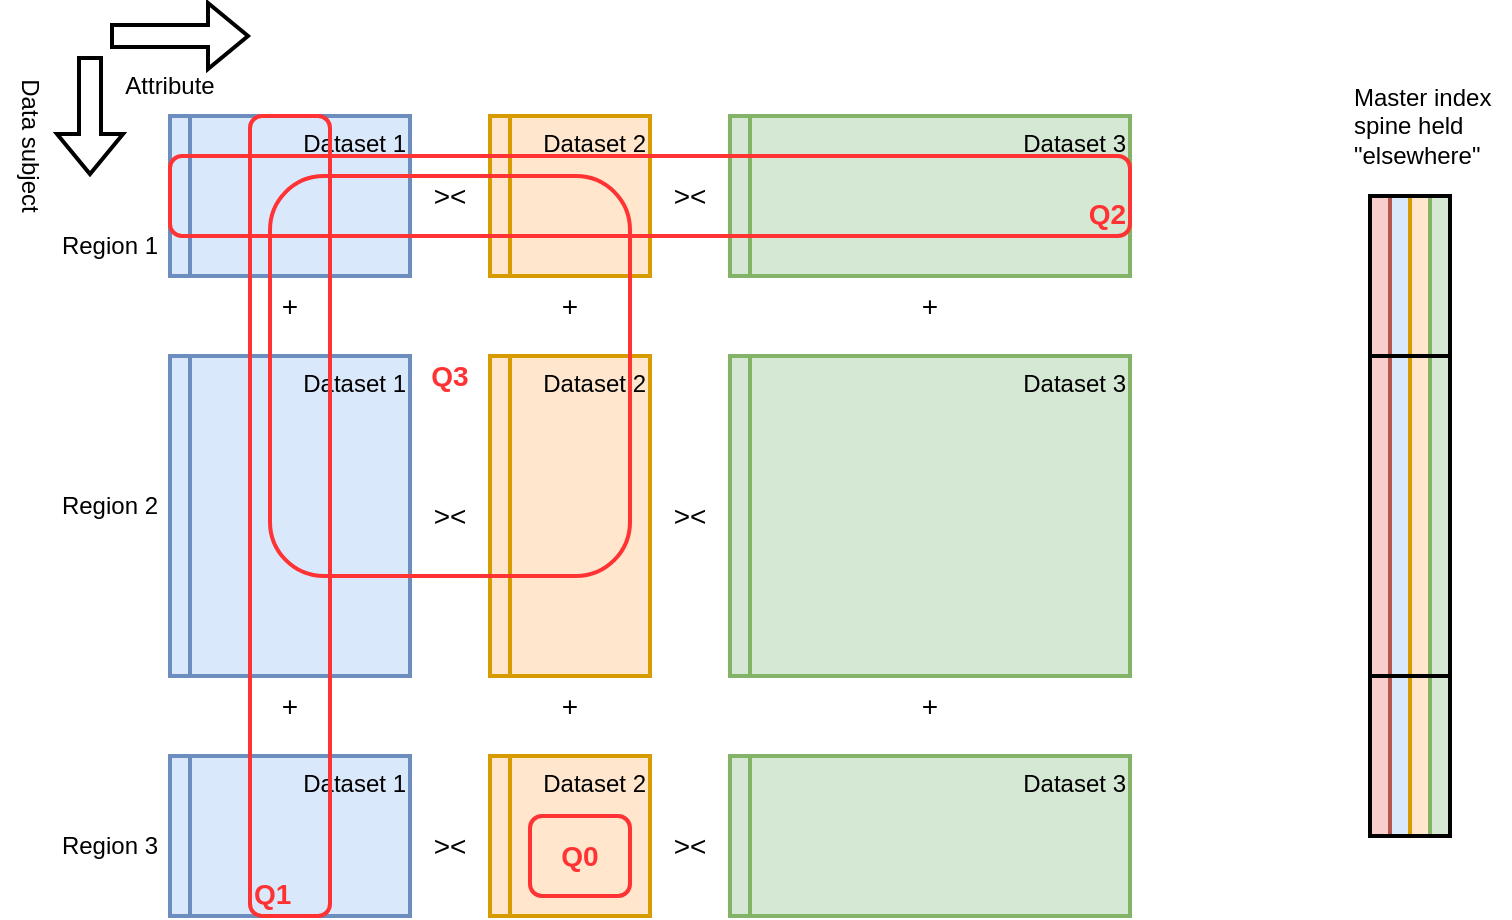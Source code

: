 <mxfile version="26.0.9" pages="3">
  <diagram id="WmRWL6GgP8z57dQalSn1" name="Tabular_data">
    <mxGraphModel dx="1146" dy="727" grid="1" gridSize="10" guides="1" tooltips="1" connect="1" arrows="1" fold="1" page="1" pageScale="1" pageWidth="827" pageHeight="1169" math="0" shadow="0">
      <root>
        <mxCell id="0" />
        <mxCell id="1" parent="0" />
        <mxCell id="S2ibK4OdWERbkGwbTr1l-3" value="Dataset 1" style="rounded=0;whiteSpace=wrap;html=1;fillColor=#dae8fc;strokeColor=#6c8ebf;verticalAlign=top;align=right;strokeWidth=2;" parent="1" vertex="1">
          <mxGeometry x="120" y="120" width="120" height="80" as="geometry" />
        </mxCell>
        <mxCell id="S2ibK4OdWERbkGwbTr1l-4" value="Dataset 2" style="rounded=0;whiteSpace=wrap;html=1;fillColor=#ffe6cc;strokeColor=#d79b00;align=right;verticalAlign=top;strokeWidth=2;" parent="1" vertex="1">
          <mxGeometry x="280" y="120" width="80" height="80" as="geometry" />
        </mxCell>
        <mxCell id="S2ibK4OdWERbkGwbTr1l-5" value="Dataset 3" style="rounded=0;whiteSpace=wrap;html=1;fillColor=#d5e8d4;strokeColor=#82b366;align=right;verticalAlign=top;strokeWidth=2;" parent="1" vertex="1">
          <mxGeometry x="400" y="120" width="200" height="80" as="geometry" />
        </mxCell>
        <mxCell id="S2ibK4OdWERbkGwbTr1l-6" value="" style="shape=flexArrow;endArrow=classic;html=1;rounded=0;strokeWidth=2;" parent="1" edge="1">
          <mxGeometry width="50" height="50" relative="1" as="geometry">
            <mxPoint x="80" y="90" as="sourcePoint" />
            <mxPoint x="80" y="150" as="targetPoint" />
          </mxGeometry>
        </mxCell>
        <mxCell id="S2ibK4OdWERbkGwbTr1l-7" value="" style="shape=flexArrow;endArrow=classic;html=1;rounded=0;strokeWidth=2;" parent="1" edge="1">
          <mxGeometry width="50" height="50" relative="1" as="geometry">
            <mxPoint x="90" y="80" as="sourcePoint" />
            <mxPoint x="160" y="80" as="targetPoint" />
          </mxGeometry>
        </mxCell>
        <mxCell id="S2ibK4OdWERbkGwbTr1l-9" value="Attribute" style="text;html=1;strokeColor=none;fillColor=none;align=center;verticalAlign=middle;whiteSpace=wrap;rounded=0;strokeWidth=2;" parent="1" vertex="1">
          <mxGeometry x="90" y="90" width="60" height="30" as="geometry" />
        </mxCell>
        <mxCell id="S2ibK4OdWERbkGwbTr1l-10" value="Data subject" style="text;html=1;strokeColor=none;fillColor=none;align=center;verticalAlign=middle;whiteSpace=wrap;rounded=0;rotation=90;strokeWidth=2;" parent="1" vertex="1">
          <mxGeometry y="120" width="100" height="30" as="geometry" />
        </mxCell>
        <mxCell id="S2ibK4OdWERbkGwbTr1l-11" value="Region 1" style="text;html=1;strokeColor=none;fillColor=none;align=center;verticalAlign=middle;whiteSpace=wrap;rounded=0;strokeWidth=2;" parent="1" vertex="1">
          <mxGeometry x="60" y="170" width="60" height="30" as="geometry" />
        </mxCell>
        <mxCell id="S2ibK4OdWERbkGwbTr1l-16" value="" style="rounded=0;whiteSpace=wrap;html=1;fillColor=#dae8fc;strokeColor=#6c8ebf;strokeWidth=2;" parent="1" vertex="1">
          <mxGeometry x="120" y="120" width="10" height="80" as="geometry" />
        </mxCell>
        <mxCell id="S2ibK4OdWERbkGwbTr1l-17" value="" style="rounded=0;whiteSpace=wrap;html=1;fillColor=#ffe6cc;strokeColor=#d79b00;strokeWidth=2;" parent="1" vertex="1">
          <mxGeometry x="280" y="120" width="10" height="80" as="geometry" />
        </mxCell>
        <mxCell id="S2ibK4OdWERbkGwbTr1l-18" value="" style="rounded=0;whiteSpace=wrap;html=1;fillColor=#d5e8d4;strokeColor=#82b366;strokeWidth=2;" parent="1" vertex="1">
          <mxGeometry x="400" y="120" width="10" height="80" as="geometry" />
        </mxCell>
        <mxCell id="S2ibK4OdWERbkGwbTr1l-20" value="Dataset 1" style="rounded=0;whiteSpace=wrap;html=1;fillColor=#dae8fc;strokeColor=#6c8ebf;verticalAlign=top;align=right;strokeWidth=2;" parent="1" vertex="1">
          <mxGeometry x="120" y="240" width="120" height="160" as="geometry" />
        </mxCell>
        <mxCell id="S2ibK4OdWERbkGwbTr1l-21" value="Dataset 2" style="rounded=0;whiteSpace=wrap;html=1;fillColor=#ffe6cc;strokeColor=#d79b00;align=right;verticalAlign=top;strokeWidth=2;" parent="1" vertex="1">
          <mxGeometry x="280" y="240" width="80" height="160" as="geometry" />
        </mxCell>
        <mxCell id="S2ibK4OdWERbkGwbTr1l-22" value="Dataset 3" style="rounded=0;whiteSpace=wrap;html=1;fillColor=#d5e8d4;strokeColor=#82b366;align=right;verticalAlign=top;strokeWidth=2;" parent="1" vertex="1">
          <mxGeometry x="400" y="240" width="200" height="160" as="geometry" />
        </mxCell>
        <mxCell id="S2ibK4OdWERbkGwbTr1l-23" value="Region 2" style="text;html=1;strokeColor=none;fillColor=none;align=center;verticalAlign=middle;whiteSpace=wrap;rounded=0;strokeWidth=2;" parent="1" vertex="1">
          <mxGeometry x="60" y="300" width="60" height="30" as="geometry" />
        </mxCell>
        <mxCell id="S2ibK4OdWERbkGwbTr1l-24" value="" style="rounded=0;whiteSpace=wrap;html=1;fillColor=#dae8fc;strokeColor=#6c8ebf;strokeWidth=2;" parent="1" vertex="1">
          <mxGeometry x="120" y="240" width="10" height="160" as="geometry" />
        </mxCell>
        <mxCell id="S2ibK4OdWERbkGwbTr1l-25" value="" style="rounded=0;whiteSpace=wrap;html=1;fillColor=#ffe6cc;strokeColor=#d79b00;strokeWidth=2;" parent="1" vertex="1">
          <mxGeometry x="280" y="240" width="10" height="160" as="geometry" />
        </mxCell>
        <mxCell id="S2ibK4OdWERbkGwbTr1l-26" value="" style="rounded=0;whiteSpace=wrap;html=1;fillColor=#d5e8d4;strokeColor=#82b366;strokeWidth=2;" parent="1" vertex="1">
          <mxGeometry x="400" y="240" width="10" height="160" as="geometry" />
        </mxCell>
        <mxCell id="S2ibK4OdWERbkGwbTr1l-27" value="Dataset 1" style="rounded=0;whiteSpace=wrap;html=1;fillColor=#dae8fc;strokeColor=#6c8ebf;verticalAlign=top;align=right;strokeWidth=2;" parent="1" vertex="1">
          <mxGeometry x="120" y="440" width="120" height="80" as="geometry" />
        </mxCell>
        <mxCell id="S2ibK4OdWERbkGwbTr1l-28" value="Dataset 2" style="rounded=0;whiteSpace=wrap;html=1;fillColor=#ffe6cc;strokeColor=#d79b00;align=right;verticalAlign=top;strokeWidth=2;" parent="1" vertex="1">
          <mxGeometry x="280" y="440" width="80" height="80" as="geometry" />
        </mxCell>
        <mxCell id="S2ibK4OdWERbkGwbTr1l-29" value="Dataset 3" style="rounded=0;whiteSpace=wrap;html=1;fillColor=#d5e8d4;strokeColor=#82b366;align=right;verticalAlign=top;strokeWidth=2;" parent="1" vertex="1">
          <mxGeometry x="400" y="440" width="200" height="80" as="geometry" />
        </mxCell>
        <mxCell id="S2ibK4OdWERbkGwbTr1l-30" value="Region 3" style="text;html=1;strokeColor=none;fillColor=none;align=center;verticalAlign=middle;whiteSpace=wrap;rounded=0;strokeWidth=2;" parent="1" vertex="1">
          <mxGeometry x="60" y="470" width="60" height="30" as="geometry" />
        </mxCell>
        <mxCell id="S2ibK4OdWERbkGwbTr1l-31" value="" style="rounded=0;whiteSpace=wrap;html=1;fillColor=#dae8fc;strokeColor=#6c8ebf;strokeWidth=2;" parent="1" vertex="1">
          <mxGeometry x="120" y="440" width="10" height="80" as="geometry" />
        </mxCell>
        <mxCell id="S2ibK4OdWERbkGwbTr1l-32" value="" style="rounded=0;whiteSpace=wrap;html=1;fillColor=#ffe6cc;strokeColor=#d79b00;strokeWidth=2;" parent="1" vertex="1">
          <mxGeometry x="280" y="440" width="10" height="80" as="geometry" />
        </mxCell>
        <mxCell id="S2ibK4OdWERbkGwbTr1l-33" value="" style="rounded=0;whiteSpace=wrap;html=1;fillColor=#d5e8d4;strokeColor=#82b366;strokeWidth=2;" parent="1" vertex="1">
          <mxGeometry x="400" y="440" width="10" height="80" as="geometry" />
        </mxCell>
        <mxCell id="S2ibK4OdWERbkGwbTr1l-39" value="Master index spine held &quot;elsewhere&quot;" style="text;html=1;strokeColor=none;fillColor=none;align=left;verticalAlign=middle;whiteSpace=wrap;rounded=0;strokeWidth=2;" parent="1" vertex="1">
          <mxGeometry x="710" y="110" width="80" height="30" as="geometry" />
        </mxCell>
        <mxCell id="S2ibK4OdWERbkGwbTr1l-44" value="" style="group;strokeWidth=2;" parent="1" vertex="1" connectable="0">
          <mxGeometry x="720" y="160" width="40" height="320" as="geometry" />
        </mxCell>
        <mxCell id="S2ibK4OdWERbkGwbTr1l-34" value="" style="rounded=0;whiteSpace=wrap;html=1;fillColor=#dae8fc;strokeColor=#6c8ebf;container=0;strokeWidth=2;" parent="S2ibK4OdWERbkGwbTr1l-44" vertex="1">
          <mxGeometry x="10" width="10" height="320" as="geometry" />
        </mxCell>
        <mxCell id="S2ibK4OdWERbkGwbTr1l-35" value="" style="rounded=0;whiteSpace=wrap;html=1;fillColor=#ffe6cc;strokeColor=#d79b00;container=0;strokeWidth=2;" parent="S2ibK4OdWERbkGwbTr1l-44" vertex="1">
          <mxGeometry x="20" width="10" height="320" as="geometry" />
        </mxCell>
        <mxCell id="S2ibK4OdWERbkGwbTr1l-36" value="" style="rounded=0;whiteSpace=wrap;html=1;fillColor=#d5e8d4;strokeColor=#82b366;container=0;strokeWidth=2;" parent="S2ibK4OdWERbkGwbTr1l-44" vertex="1">
          <mxGeometry x="30" width="10" height="320" as="geometry" />
        </mxCell>
        <mxCell id="S2ibK4OdWERbkGwbTr1l-37" value="" style="rounded=0;whiteSpace=wrap;html=1;fillColor=#f8cecc;strokeColor=#b85450;container=0;strokeWidth=2;" parent="S2ibK4OdWERbkGwbTr1l-44" vertex="1">
          <mxGeometry width="10" height="320" as="geometry" />
        </mxCell>
        <mxCell id="S2ibK4OdWERbkGwbTr1l-41" value="" style="rounded=0;whiteSpace=wrap;html=1;fillColor=none;container=0;strokeWidth=2;" parent="S2ibK4OdWERbkGwbTr1l-44" vertex="1">
          <mxGeometry width="40" height="80" as="geometry" />
        </mxCell>
        <mxCell id="S2ibK4OdWERbkGwbTr1l-42" value="" style="rounded=0;whiteSpace=wrap;html=1;fillColor=none;container=0;strokeWidth=2;" parent="S2ibK4OdWERbkGwbTr1l-44" vertex="1">
          <mxGeometry y="80" width="40" height="160" as="geometry" />
        </mxCell>
        <mxCell id="S2ibK4OdWERbkGwbTr1l-43" value="" style="rounded=0;whiteSpace=wrap;html=1;fillColor=none;container=0;strokeWidth=2;" parent="S2ibK4OdWERbkGwbTr1l-44" vertex="1">
          <mxGeometry y="240" width="40" height="80" as="geometry" />
        </mxCell>
        <mxCell id="S2ibK4OdWERbkGwbTr1l-45" value="&lt;font style=&quot;font-size: 14px;&quot;&gt;+&lt;/font&gt;" style="text;html=1;strokeColor=none;fillColor=none;align=center;verticalAlign=middle;whiteSpace=wrap;rounded=0;strokeWidth=2;" parent="1" vertex="1">
          <mxGeometry x="150" y="200" width="60" height="30" as="geometry" />
        </mxCell>
        <mxCell id="S2ibK4OdWERbkGwbTr1l-46" value="&lt;font style=&quot;font-size: 14px;&quot;&gt;+&lt;/font&gt;" style="text;html=1;strokeColor=none;fillColor=none;align=center;verticalAlign=middle;whiteSpace=wrap;rounded=0;strokeWidth=2;" parent="1" vertex="1">
          <mxGeometry x="290" y="200" width="60" height="30" as="geometry" />
        </mxCell>
        <mxCell id="S2ibK4OdWERbkGwbTr1l-47" value="&lt;font style=&quot;font-size: 14px;&quot;&gt;+&lt;/font&gt;" style="text;html=1;strokeColor=none;fillColor=none;align=center;verticalAlign=middle;whiteSpace=wrap;rounded=0;strokeWidth=2;" parent="1" vertex="1">
          <mxGeometry x="470" y="200" width="60" height="30" as="geometry" />
        </mxCell>
        <mxCell id="S2ibK4OdWERbkGwbTr1l-48" value="&lt;font style=&quot;font-size: 14px;&quot;&gt;+&lt;/font&gt;" style="text;html=1;strokeColor=none;fillColor=none;align=center;verticalAlign=middle;whiteSpace=wrap;rounded=0;strokeWidth=2;" parent="1" vertex="1">
          <mxGeometry x="150" y="400" width="60" height="30" as="geometry" />
        </mxCell>
        <mxCell id="S2ibK4OdWERbkGwbTr1l-49" value="&lt;font style=&quot;font-size: 14px;&quot;&gt;+&lt;/font&gt;" style="text;html=1;strokeColor=none;fillColor=none;align=center;verticalAlign=middle;whiteSpace=wrap;rounded=0;strokeWidth=2;" parent="1" vertex="1">
          <mxGeometry x="290" y="400" width="60" height="30" as="geometry" />
        </mxCell>
        <mxCell id="S2ibK4OdWERbkGwbTr1l-50" value="&lt;font style=&quot;font-size: 14px;&quot;&gt;+&lt;/font&gt;" style="text;html=1;strokeColor=none;fillColor=none;align=center;verticalAlign=middle;whiteSpace=wrap;rounded=0;strokeWidth=2;" parent="1" vertex="1">
          <mxGeometry x="470" y="400" width="60" height="30" as="geometry" />
        </mxCell>
        <mxCell id="S2ibK4OdWERbkGwbTr1l-51" value="&amp;gt;&amp;lt;" style="text;html=1;strokeColor=none;fillColor=none;align=center;verticalAlign=middle;whiteSpace=wrap;rounded=0;fontSize=14;strokeWidth=2;" parent="1" vertex="1">
          <mxGeometry x="230" y="145" width="60" height="30" as="geometry" />
        </mxCell>
        <mxCell id="S2ibK4OdWERbkGwbTr1l-52" value="&amp;gt;&amp;lt;" style="text;html=1;strokeColor=none;fillColor=none;align=center;verticalAlign=middle;whiteSpace=wrap;rounded=0;fontSize=14;strokeWidth=2;" parent="1" vertex="1">
          <mxGeometry x="230" y="305" width="60" height="30" as="geometry" />
        </mxCell>
        <mxCell id="S2ibK4OdWERbkGwbTr1l-53" value="&amp;gt;&amp;lt;" style="text;html=1;strokeColor=none;fillColor=none;align=center;verticalAlign=middle;whiteSpace=wrap;rounded=0;fontSize=14;strokeWidth=2;" parent="1" vertex="1">
          <mxGeometry x="230" y="470" width="60" height="30" as="geometry" />
        </mxCell>
        <mxCell id="S2ibK4OdWERbkGwbTr1l-55" value="&amp;gt;&amp;lt;" style="text;html=1;strokeColor=none;fillColor=none;align=center;verticalAlign=middle;whiteSpace=wrap;rounded=0;fontSize=14;strokeWidth=2;" parent="1" vertex="1">
          <mxGeometry x="350" y="145" width="60" height="30" as="geometry" />
        </mxCell>
        <mxCell id="S2ibK4OdWERbkGwbTr1l-56" value="&amp;gt;&amp;lt;" style="text;html=1;strokeColor=none;fillColor=none;align=center;verticalAlign=middle;whiteSpace=wrap;rounded=0;fontSize=14;strokeWidth=2;" parent="1" vertex="1">
          <mxGeometry x="350" y="305" width="60" height="30" as="geometry" />
        </mxCell>
        <mxCell id="S2ibK4OdWERbkGwbTr1l-57" value="&amp;gt;&amp;lt;" style="text;html=1;strokeColor=none;fillColor=none;align=center;verticalAlign=middle;whiteSpace=wrap;rounded=0;fontSize=14;strokeWidth=2;" parent="1" vertex="1">
          <mxGeometry x="350" y="470" width="60" height="30" as="geometry" />
        </mxCell>
        <object label="Query patterns" id="S2ibK4OdWERbkGwbTr1l-58">
          <mxCell parent="0" />
        </object>
        <mxCell id="S2ibK4OdWERbkGwbTr1l-59" value="Q1" style="rounded=1;whiteSpace=wrap;html=1;fontSize=14;fillColor=none;strokeColor=#FF3333;verticalAlign=bottom;align=left;fontColor=#FF3333;fontStyle=1;strokeWidth=2;" parent="S2ibK4OdWERbkGwbTr1l-58" vertex="1">
          <mxGeometry x="160" y="120" width="40" height="400" as="geometry" />
        </mxCell>
        <mxCell id="S2ibK4OdWERbkGwbTr1l-60" value="Q2" style="rounded=1;whiteSpace=wrap;html=1;strokeColor=#FF3333;fontSize=14;fillColor=none;align=right;verticalAlign=bottom;fontColor=#FF3333;fontStyle=1;strokeWidth=2;" parent="S2ibK4OdWERbkGwbTr1l-58" vertex="1">
          <mxGeometry x="120" y="140" width="480" height="40" as="geometry" />
        </mxCell>
        <mxCell id="S2ibK4OdWERbkGwbTr1l-61" value="&lt;b&gt;Q3&lt;/b&gt;" style="rounded=1;whiteSpace=wrap;html=1;strokeColor=#FF3333;fontSize=14;fontColor=#FF3333;fillColor=none;strokeWidth=2;" parent="S2ibK4OdWERbkGwbTr1l-58" vertex="1">
          <mxGeometry x="170" y="150" width="180" height="200" as="geometry" />
        </mxCell>
        <mxCell id="S2ibK4OdWERbkGwbTr1l-62" value="&lt;b&gt;Q0&lt;/b&gt;" style="rounded=1;whiteSpace=wrap;html=1;strokeColor=#FF3333;fontSize=14;fontColor=#FF3333;fillColor=none;strokeWidth=2;" parent="S2ibK4OdWERbkGwbTr1l-58" vertex="1">
          <mxGeometry x="300" y="470" width="50" height="40" as="geometry" />
        </mxCell>
      </root>
    </mxGraphModel>
  </diagram>
  <diagram id="6qDM4_xPMRutl9hCka13" name="Vertical">
    <mxGraphModel dx="1418" dy="828" grid="1" gridSize="10" guides="1" tooltips="1" connect="1" arrows="1" fold="1" page="1" pageScale="1" pageWidth="827" pageHeight="1169" math="0" shadow="0">
      <root>
        <mxCell id="0" />
        <mxCell id="1" parent="0" />
        <mxCell id="0nm5Jq3DyVKoGi8zZOcm-10" style="edgeStyle=orthogonalEdgeStyle;rounded=0;orthogonalLoop=1;jettySize=auto;html=1;entryX=0;entryY=0.25;entryDx=0;entryDy=0;" parent="1" source="0nm5Jq3DyVKoGi8zZOcm-1" target="0nm5Jq3DyVKoGi8zZOcm-2" edge="1">
          <mxGeometry relative="1" as="geometry" />
        </mxCell>
        <mxCell id="0nm5Jq3DyVKoGi8zZOcm-1" value="R" style="shape=umlActor;verticalLabelPosition=bottom;verticalAlign=top;html=1;outlineConnect=0;" parent="1" vertex="1">
          <mxGeometry x="40" y="120" width="30" height="60" as="geometry" />
        </mxCell>
        <mxCell id="0nm5Jq3DyVKoGi8zZOcm-12" style="edgeStyle=orthogonalEdgeStyle;rounded=1;orthogonalLoop=1;jettySize=auto;html=1;entryX=0;entryY=0.25;entryDx=0;entryDy=0;exitX=1;exitY=0.25;exitDx=0;exitDy=0;" parent="1" source="0nm5Jq3DyVKoGi8zZOcm-2" target="0nm5Jq3DyVKoGi8zZOcm-4" edge="1">
          <mxGeometry relative="1" as="geometry">
            <Array as="points">
              <mxPoint x="280" y="150" />
              <mxPoint x="280" y="65" />
            </Array>
          </mxGeometry>
        </mxCell>
        <mxCell id="0nm5Jq3DyVKoGi8zZOcm-2" value="TRE (project X, {Q})" style="rounded=0;whiteSpace=wrap;html=1;verticalAlign=top;align=center;" parent="1" vertex="1">
          <mxGeometry x="120" y="120" width="120" height="120" as="geometry" />
        </mxCell>
        <mxCell id="0nm5Jq3DyVKoGi8zZOcm-17" style="edgeStyle=orthogonalEdgeStyle;rounded=1;orthogonalLoop=1;jettySize=auto;html=1;entryX=1;entryY=0.5;entryDx=0;entryDy=0;" parent="1" source="0nm5Jq3DyVKoGi8zZOcm-3" target="0nm5Jq3DyVKoGi8zZOcm-2" edge="1">
          <mxGeometry relative="1" as="geometry">
            <Array as="points">
              <mxPoint x="320" y="260" />
              <mxPoint x="320" y="180" />
            </Array>
          </mxGeometry>
        </mxCell>
        <mxCell id="0nm5Jq3DyVKoGi8zZOcm-3" value="DS&lt;sub&gt;2&lt;/sub&gt;" style="rounded=0;whiteSpace=wrap;html=1;verticalAlign=top;align=center;" parent="1" vertex="1">
          <mxGeometry x="360" y="200" width="100" height="100" as="geometry" />
        </mxCell>
        <mxCell id="0nm5Jq3DyVKoGi8zZOcm-16" style="edgeStyle=orthogonalEdgeStyle;rounded=1;orthogonalLoop=1;jettySize=auto;html=1;entryX=1;entryY=0.5;entryDx=0;entryDy=0;" parent="1" source="0nm5Jq3DyVKoGi8zZOcm-4" target="0nm5Jq3DyVKoGi8zZOcm-2" edge="1">
          <mxGeometry relative="1" as="geometry">
            <Array as="points">
              <mxPoint x="320" y="100" />
              <mxPoint x="320" y="180" />
            </Array>
          </mxGeometry>
        </mxCell>
        <mxCell id="0nm5Jq3DyVKoGi8zZOcm-4" value="DS&lt;sub&gt;1&lt;/sub&gt;" style="rounded=0;whiteSpace=wrap;html=1;verticalAlign=top;align=center;" parent="1" vertex="1">
          <mxGeometry x="360" y="40" width="100" height="100" as="geometry" />
        </mxCell>
        <mxCell id="0nm5Jq3DyVKoGi8zZOcm-5" value="G" style="shape=umlActor;verticalLabelPosition=bottom;verticalAlign=top;html=1;outlineConnect=0;" parent="1" vertex="1">
          <mxGeometry x="165" y="20" width="30" height="60" as="geometry" />
        </mxCell>
        <mxCell id="0nm5Jq3DyVKoGi8zZOcm-6" value="D&lt;sub&gt;1&lt;/sub&gt;" style="shape=cylinder3;whiteSpace=wrap;html=1;boundedLbl=1;backgroundOutline=1;size=7;" parent="1" vertex="1">
          <mxGeometry x="389" y="80" width="50" height="50" as="geometry" />
        </mxCell>
        <mxCell id="0nm5Jq3DyVKoGi8zZOcm-7" value="D&lt;sub&gt;2&lt;/sub&gt;" style="shape=cylinder3;whiteSpace=wrap;html=1;boundedLbl=1;backgroundOutline=1;size=7;" parent="1" vertex="1">
          <mxGeometry x="389" y="240" width="50" height="50" as="geometry" />
        </mxCell>
        <mxCell id="0nm5Jq3DyVKoGi8zZOcm-11" value="Q" style="text;html=1;strokeColor=none;fillColor=none;align=center;verticalAlign=middle;whiteSpace=wrap;rounded=0;" parent="1" vertex="1">
          <mxGeometry x="70" y="120" width="60" height="30" as="geometry" />
        </mxCell>
        <mxCell id="0nm5Jq3DyVKoGi8zZOcm-13" value="(X, Q, R)" style="text;html=1;strokeColor=none;fillColor=none;align=center;verticalAlign=middle;whiteSpace=wrap;rounded=0;" parent="1" vertex="1">
          <mxGeometry x="280" y="40" width="60" height="30" as="geometry" />
        </mxCell>
        <mxCell id="0nm5Jq3DyVKoGi8zZOcm-14" style="edgeStyle=orthogonalEdgeStyle;rounded=1;orthogonalLoop=1;jettySize=auto;html=1;entryX=-0.008;entryY=0.817;entryDx=0;entryDy=0;exitX=1;exitY=0.75;exitDx=0;exitDy=0;entryPerimeter=0;" parent="1" source="0nm5Jq3DyVKoGi8zZOcm-2" target="0nm5Jq3DyVKoGi8zZOcm-3" edge="1">
          <mxGeometry relative="1" as="geometry">
            <mxPoint x="250" y="160" as="sourcePoint" />
            <mxPoint x="370" y="80" as="targetPoint" />
            <Array as="points">
              <mxPoint x="280" y="210" />
              <mxPoint x="280" y="282" />
            </Array>
          </mxGeometry>
        </mxCell>
        <mxCell id="0nm5Jq3DyVKoGi8zZOcm-15" value="(X, Q, R)" style="text;html=1;strokeColor=none;fillColor=none;align=center;verticalAlign=middle;whiteSpace=wrap;rounded=0;" parent="1" vertex="1">
          <mxGeometry x="280" y="290" width="60" height="30" as="geometry" />
        </mxCell>
        <mxCell id="0nm5Jq3DyVKoGi8zZOcm-18" value="T&lt;sub&gt;1&lt;/sub&gt;&lt;sup&gt;Q&lt;/sup&gt;" style="text;html=1;strokeColor=none;fillColor=none;align=center;verticalAlign=middle;whiteSpace=wrap;rounded=0;" parent="1" vertex="1">
          <mxGeometry x="310" y="100" width="60" height="30" as="geometry" />
        </mxCell>
        <mxCell id="0nm5Jq3DyVKoGi8zZOcm-19" value="T&lt;sub&gt;2&lt;/sub&gt;&lt;sup&gt;Q&lt;/sup&gt;" style="text;html=1;strokeColor=none;fillColor=none;align=center;verticalAlign=middle;whiteSpace=wrap;rounded=0;" parent="1" vertex="1">
          <mxGeometry x="310" y="230" width="60" height="30" as="geometry" />
        </mxCell>
        <mxCell id="0nm5Jq3DyVKoGi8zZOcm-20" value="T&lt;sup&gt;Q&lt;/sup&gt;=T&lt;sub&gt;1&lt;/sub&gt;&lt;sup&gt;Q&lt;/sup&gt;+T&lt;sub&gt;2&lt;/sub&gt;&lt;sup&gt;Q&lt;/sup&gt;" style="shape=cylinder3;whiteSpace=wrap;html=1;boundedLbl=1;backgroundOutline=1;size=8;" parent="1" vertex="1">
          <mxGeometry x="140" y="180" width="80" height="50" as="geometry" />
        </mxCell>
        <mxCell id="uqipR6Faf925YPKUtzu7-6" style="edgeStyle=orthogonalEdgeStyle;rounded=1;orthogonalLoop=1;jettySize=auto;html=1;dashed=1;strokeColor=#000000;fontSize=14;fontColor=#999999;startArrow=none;startFill=0;endArrow=none;endFill=0;" parent="1" source="uqipR6Faf925YPKUtzu7-1" target="0nm5Jq3DyVKoGi8zZOcm-6" edge="1">
          <mxGeometry relative="1" as="geometry" />
        </mxCell>
        <mxCell id="uqipR6Faf925YPKUtzu7-1" value="DC&lt;sub&gt;1&lt;/sub&gt;" style="shape=umlActor;verticalLabelPosition=bottom;verticalAlign=top;html=1;outlineConnect=0;" parent="1" vertex="1">
          <mxGeometry x="490" y="40" width="30" height="60" as="geometry" />
        </mxCell>
        <mxCell id="uqipR6Faf925YPKUtzu7-7" style="edgeStyle=orthogonalEdgeStyle;rounded=1;orthogonalLoop=1;jettySize=auto;html=1;entryX=1;entryY=0.5;entryDx=0;entryDy=0;entryPerimeter=0;dashed=1;strokeColor=#000000;fontSize=14;fontColor=#999999;startArrow=none;startFill=0;endArrow=none;endFill=0;" parent="1" source="uqipR6Faf925YPKUtzu7-2" target="0nm5Jq3DyVKoGi8zZOcm-7" edge="1">
          <mxGeometry relative="1" as="geometry" />
        </mxCell>
        <mxCell id="uqipR6Faf925YPKUtzu7-2" value="DC&lt;sub&gt;2&lt;/sub&gt;" style="shape=umlActor;verticalLabelPosition=bottom;verticalAlign=top;html=1;outlineConnect=0;" parent="1" vertex="1">
          <mxGeometry x="490" y="200" width="30" height="60" as="geometry" />
        </mxCell>
        <mxCell id="uqipR6Faf925YPKUtzu7-4" style="edgeStyle=orthogonalEdgeStyle;rounded=1;orthogonalLoop=1;jettySize=auto;html=1;entryX=0.5;entryY=0.5;entryDx=0;entryDy=0;entryPerimeter=0;strokeColor=#000000;fontSize=14;fontColor=#999999;startArrow=none;startFill=0;endArrow=none;endFill=0;exitX=0.5;exitY=0;exitDx=0;exitDy=0;exitPerimeter=0;dashed=1;" parent="1" source="uqipR6Faf925YPKUtzu7-3" target="uqipR6Faf925YPKUtzu7-1" edge="1">
          <mxGeometry relative="1" as="geometry">
            <Array as="points">
              <mxPoint x="575" y="70" />
            </Array>
          </mxGeometry>
        </mxCell>
        <mxCell id="uqipR6Faf925YPKUtzu7-3" value="P" style="shape=umlActor;verticalLabelPosition=bottom;verticalAlign=top;html=1;outlineConnect=0;" parent="1" vertex="1">
          <mxGeometry x="560" y="120" width="30" height="60" as="geometry" />
        </mxCell>
        <mxCell id="uqipR6Faf925YPKUtzu7-5" style="edgeStyle=orthogonalEdgeStyle;rounded=1;orthogonalLoop=1;jettySize=auto;html=1;entryX=0.5;entryY=0.5;entryDx=0;entryDy=0;entryPerimeter=0;strokeColor=#000000;fontSize=14;fontColor=#999999;startArrow=none;startFill=0;endArrow=none;endFill=0;exitX=0.456;exitY=0.722;exitDx=0;exitDy=0;exitPerimeter=0;dashed=1;" parent="1" source="uqipR6Faf925YPKUtzu7-3" target="uqipR6Faf925YPKUtzu7-2" edge="1">
          <mxGeometry relative="1" as="geometry">
            <mxPoint x="585" y="130" as="sourcePoint" />
            <mxPoint x="515" y="80" as="targetPoint" />
            <Array as="points">
              <mxPoint x="574" y="230" />
            </Array>
          </mxGeometry>
        </mxCell>
      </root>
    </mxGraphModel>
  </diagram>
  <diagram id="P43TUJEcy3c3QqGstJNd" name="Horizontal">
    <mxGraphModel dx="1418" dy="828" grid="1" gridSize="10" guides="1" tooltips="1" connect="1" arrows="1" fold="1" page="1" pageScale="1" pageWidth="827" pageHeight="1169" math="0" shadow="0">
      <root>
        <mxCell id="0" />
        <mxCell id="1" parent="0" />
        <mxCell id="_npgno4ClMqblgrAYMIO-6" style="edgeStyle=orthogonalEdgeStyle;rounded=1;orthogonalLoop=1;jettySize=auto;html=1;entryX=1;entryY=1;entryDx=0;entryDy=0;fontSize=14;endArrow=classic;endFill=1;exitX=1.025;exitY=0.675;exitDx=0;exitDy=0;exitPerimeter=0;startArrow=none;startFill=0;strokeColor=#808080;fontColor=#999999;" parent="1" source="9LRw7P8XOz3l5FExUCqB-1" target="_npgno4ClMqblgrAYMIO-7" edge="1">
          <mxGeometry relative="1" as="geometry">
            <Array as="points">
              <mxPoint x="410" y="211" />
              <mxPoint x="410" y="263" />
            </Array>
          </mxGeometry>
        </mxCell>
        <mxCell id="_npgno4ClMqblgrAYMIO-9" style="edgeStyle=orthogonalEdgeStyle;rounded=1;orthogonalLoop=1;jettySize=auto;html=1;entryX=0;entryY=0.25;entryDx=0;entryDy=0;fontSize=14;startArrow=none;startFill=0;endArrow=classic;endFill=1;exitX=0.75;exitY=1;exitDx=0;exitDy=0;" parent="1" source="9LRw7P8XOz3l5FExUCqB-1" target="_npgno4ClMqblgrAYMIO-5" edge="1">
          <mxGeometry relative="1" as="geometry" />
        </mxCell>
        <mxCell id="9LRw7P8XOz3l5FExUCqB-1" value="TRE&lt;br&gt;(project context X)" style="whiteSpace=wrap;html=1;fontSize=14;imageAspect=0;resizeWidth=1;resizeHeight=1;align=center;verticalAlign=top;" parent="1" vertex="1">
          <mxGeometry x="150" y="130" width="120" height="120" as="geometry" />
        </mxCell>
        <mxCell id="9LRw7P8XOz3l5FExUCqB-2" value="" style="rounded=0;whiteSpace=wrap;html=1;fontSize=14;" parent="1" vertex="1">
          <mxGeometry x="120" y="130" width="30" height="120" as="geometry" />
        </mxCell>
        <mxCell id="9LRw7P8XOz3l5FExUCqB-5" style="edgeStyle=orthogonalEdgeStyle;rounded=1;orthogonalLoop=1;jettySize=auto;html=1;entryX=0;entryY=0.25;entryDx=0;entryDy=0;fontSize=14;endArrow=none;endFill=0;" parent="1" source="9LRw7P8XOz3l5FExUCqB-3" target="9LRw7P8XOz3l5FExUCqB-2" edge="1">
          <mxGeometry relative="1" as="geometry" />
        </mxCell>
        <mxCell id="9LRw7P8XOz3l5FExUCqB-3" value="R" style="shape=umlActor;verticalLabelPosition=bottom;verticalAlign=top;html=1;outlineConnect=0;fontSize=14;" parent="1" vertex="1">
          <mxGeometry x="40" y="130" width="30" height="60" as="geometry" />
        </mxCell>
        <mxCell id="9LRw7P8XOz3l5FExUCqB-6" style="edgeStyle=orthogonalEdgeStyle;rounded=1;orthogonalLoop=1;jettySize=auto;html=1;entryX=0.75;entryY=0;entryDx=0;entryDy=0;fontSize=14;endArrow=none;endFill=0;" parent="1" source="9LRw7P8XOz3l5FExUCqB-4" target="9LRw7P8XOz3l5FExUCqB-1" edge="1">
          <mxGeometry relative="1" as="geometry" />
        </mxCell>
        <mxCell id="9LRw7P8XOz3l5FExUCqB-4" value="G" style="shape=umlActor;verticalLabelPosition=bottom;verticalAlign=top;html=1;outlineConnect=0;fontSize=14;" parent="1" vertex="1">
          <mxGeometry x="320" y="40" width="30" height="60" as="geometry" />
        </mxCell>
        <mxCell id="_npgno4ClMqblgrAYMIO-10" style="edgeStyle=orthogonalEdgeStyle;rounded=1;orthogonalLoop=1;jettySize=auto;html=1;entryX=1;entryY=0.75;entryDx=0;entryDy=0;fontSize=14;startArrow=none;startFill=0;endArrow=classic;endFill=1;exitX=0;exitY=0.75;exitDx=0;exitDy=0;strokeColor=#808080;fontColor=#999999;" parent="1" source="_npgno4ClMqblgrAYMIO-1" target="9LRw7P8XOz3l5FExUCqB-1" edge="1">
          <mxGeometry relative="1" as="geometry">
            <Array as="points">
              <mxPoint x="355" y="285" />
              <mxPoint x="355" y="220" />
            </Array>
          </mxGeometry>
        </mxCell>
        <mxCell id="_npgno4ClMqblgrAYMIO-13" style="edgeStyle=orthogonalEdgeStyle;rounded=1;orthogonalLoop=1;jettySize=auto;html=1;entryX=1;entryY=0.408;entryDx=0;entryDy=0;entryPerimeter=0;fontSize=14;startArrow=none;startFill=0;endArrow=classic;endFill=1;exitX=0.75;exitY=1;exitDx=0;exitDy=0;" parent="1" source="_npgno4ClMqblgrAYMIO-1" target="_npgno4ClMqblgrAYMIO-5" edge="1">
          <mxGeometry relative="1" as="geometry" />
        </mxCell>
        <mxCell id="_npgno4ClMqblgrAYMIO-24" style="edgeStyle=orthogonalEdgeStyle;rounded=1;orthogonalLoop=1;jettySize=auto;html=1;entryX=1;entryY=0.25;entryDx=0;entryDy=0;strokeColor=#000000;fontSize=14;fontColor=#999999;startArrow=none;startFill=0;endArrow=classic;endFill=1;exitX=0.25;exitY=0;exitDx=0;exitDy=0;" parent="1" source="_npgno4ClMqblgrAYMIO-1" target="9LRw7P8XOz3l5FExUCqB-1" edge="1">
          <mxGeometry relative="1" as="geometry" />
        </mxCell>
        <mxCell id="_npgno4ClMqblgrAYMIO-1" value="DP&lt;sub&gt;1&lt;/sub&gt;" style="rounded=0;whiteSpace=wrap;html=1;verticalAlign=top;align=center;" parent="1" vertex="1">
          <mxGeometry x="460" y="210" width="100" height="100" as="geometry" />
        </mxCell>
        <mxCell id="W2bgth2EgCwQeWnGfcht-11" style="edgeStyle=orthogonalEdgeStyle;rounded=1;orthogonalLoop=1;jettySize=auto;html=1;dashed=1;strokeColor=#000000;fontSize=14;fontColor=#999999;startArrow=none;startFill=0;endArrow=none;endFill=0;entryX=0.5;entryY=0.5;entryDx=0;entryDy=0;entryPerimeter=0;" parent="1" source="_npgno4ClMqblgrAYMIO-2" target="W2bgth2EgCwQeWnGfcht-2" edge="1">
          <mxGeometry relative="1" as="geometry">
            <Array as="points">
              <mxPoint x="550" y="275" />
              <mxPoint x="550" y="250" />
            </Array>
          </mxGeometry>
        </mxCell>
        <mxCell id="_npgno4ClMqblgrAYMIO-2" value="D&lt;sub&gt;1&lt;/sub&gt;" style="shape=cylinder3;whiteSpace=wrap;html=1;boundedLbl=1;backgroundOutline=1;size=7;" parent="1" vertex="1">
          <mxGeometry x="489" y="250" width="50" height="50" as="geometry" />
        </mxCell>
        <mxCell id="_npgno4ClMqblgrAYMIO-15" style="edgeStyle=orthogonalEdgeStyle;rounded=1;orthogonalLoop=1;jettySize=auto;html=1;entryX=1;entryY=0.75;entryDx=0;entryDy=0;fontSize=14;startArrow=none;startFill=0;endArrow=classic;endFill=1;exitX=0.75;exitY=1;exitDx=0;exitDy=0;" parent="1" source="_npgno4ClMqblgrAYMIO-3" target="_npgno4ClMqblgrAYMIO-5" edge="1">
          <mxGeometry relative="1" as="geometry" />
        </mxCell>
        <mxCell id="_npgno4ClMqblgrAYMIO-25" style="edgeStyle=orthogonalEdgeStyle;rounded=1;orthogonalLoop=1;jettySize=auto;html=1;entryX=1;entryY=0.083;entryDx=0;entryDy=0;entryPerimeter=0;strokeColor=#000000;fontSize=14;fontColor=#999999;startArrow=none;startFill=0;endArrow=classic;endFill=1;" parent="1" source="_npgno4ClMqblgrAYMIO-3" target="9LRw7P8XOz3l5FExUCqB-1" edge="1">
          <mxGeometry relative="1" as="geometry">
            <Array as="points">
              <mxPoint x="540" y="140" />
              <mxPoint x="540" y="140" />
            </Array>
          </mxGeometry>
        </mxCell>
        <mxCell id="_npgno4ClMqblgrAYMIO-3" value="DP&lt;sub&gt;2&lt;/sub&gt;" style="rounded=0;whiteSpace=wrap;html=1;verticalAlign=top;align=center;" parent="1" vertex="1">
          <mxGeometry x="629" y="110" width="100" height="100" as="geometry" />
        </mxCell>
        <mxCell id="_npgno4ClMqblgrAYMIO-4" value="D&lt;sub&gt;2&lt;/sub&gt;" style="shape=cylinder3;whiteSpace=wrap;html=1;boundedLbl=1;backgroundOutline=1;size=7;" parent="1" vertex="1">
          <mxGeometry x="658" y="150" width="50" height="50" as="geometry" />
        </mxCell>
        <mxCell id="_npgno4ClMqblgrAYMIO-12" style="edgeStyle=orthogonalEdgeStyle;rounded=1;orthogonalLoop=1;jettySize=auto;html=1;entryX=0.25;entryY=1;entryDx=0;entryDy=0;fontSize=14;startArrow=none;startFill=0;endArrow=classic;endFill=1;exitX=1;exitY=0.25;exitDx=0;exitDy=0;" parent="1" source="_npgno4ClMqblgrAYMIO-5" target="_npgno4ClMqblgrAYMIO-1" edge="1">
          <mxGeometry relative="1" as="geometry" />
        </mxCell>
        <mxCell id="_npgno4ClMqblgrAYMIO-14" style="edgeStyle=orthogonalEdgeStyle;rounded=1;orthogonalLoop=1;jettySize=auto;html=1;entryX=0.25;entryY=1;entryDx=0;entryDy=0;fontSize=14;startArrow=none;startFill=0;endArrow=classic;endFill=1;" parent="1" target="_npgno4ClMqblgrAYMIO-3" edge="1">
          <mxGeometry relative="1" as="geometry">
            <mxPoint x="430" y="430" as="sourcePoint" />
          </mxGeometry>
        </mxCell>
        <mxCell id="_npgno4ClMqblgrAYMIO-20" style="edgeStyle=orthogonalEdgeStyle;rounded=1;orthogonalLoop=1;jettySize=auto;html=1;entryX=0.5;entryY=1;entryDx=0;entryDy=0;fontSize=14;startArrow=none;startFill=0;endArrow=classic;endFill=1;exitX=0;exitY=0.5;exitDx=0;exitDy=0;" parent="1" source="_npgno4ClMqblgrAYMIO-5" target="9LRw7P8XOz3l5FExUCqB-1" edge="1">
          <mxGeometry relative="1" as="geometry" />
        </mxCell>
        <mxCell id="_npgno4ClMqblgrAYMIO-5" value="Indexing Service&lt;br&gt;IX" style="rounded=0;whiteSpace=wrap;html=1;fontSize=14;align=center;verticalAlign=middle;" parent="1" vertex="1">
          <mxGeometry x="304" y="370" width="120" height="120" as="geometry" />
        </mxCell>
        <mxCell id="_npgno4ClMqblgrAYMIO-7" value="(X, Q)" style="text;html=1;strokeColor=none;fillColor=none;align=center;verticalAlign=middle;whiteSpace=wrap;rounded=0;fontSize=14;fontColor=#999999;" parent="1" vertex="1">
          <mxGeometry x="402" y="233" width="60" height="30" as="geometry" />
        </mxCell>
        <mxCell id="_npgno4ClMqblgrAYMIO-8" value="(X, I&lt;sub&gt;0&lt;/sub&gt;&lt;sup&gt;Q&lt;/sup&gt;)" style="text;html=1;strokeColor=none;fillColor=none;align=center;verticalAlign=middle;whiteSpace=wrap;rounded=0;fontSize=14;fontColor=#999999;" parent="1" vertex="1">
          <mxGeometry x="350" y="257" width="60" height="30" as="geometry" />
        </mxCell>
        <mxCell id="_npgno4ClMqblgrAYMIO-11" value="(X, DP&lt;sub&gt;1&lt;/sub&gt;, DP&lt;sub&gt;2&lt;/sub&gt;;&amp;nbsp; I&lt;sub&gt;0&lt;/sub&gt;&lt;sup&gt;Q&lt;/sup&gt;)" style="text;html=1;strokeColor=none;fillColor=none;align=left;verticalAlign=middle;whiteSpace=wrap;rounded=0;fontSize=14;" parent="1" vertex="1">
          <mxGeometry x="240" y="320" width="140" height="30" as="geometry" />
        </mxCell>
        <mxCell id="_npgno4ClMqblgrAYMIO-18" value="(X,&amp;nbsp; I&lt;sub&gt;0&lt;/sub&gt;&lt;sup&gt;Q&lt;/sup&gt;, I&lt;sub&gt;1&lt;/sub&gt;&lt;sup&gt;Q&lt;/sup&gt;&amp;nbsp;)" style="text;html=1;strokeColor=none;fillColor=none;align=center;verticalAlign=middle;whiteSpace=wrap;rounded=0;fontSize=14;" parent="1" vertex="1">
          <mxGeometry x="535" y="330" width="91" height="30" as="geometry" />
        </mxCell>
        <mxCell id="_npgno4ClMqblgrAYMIO-19" value="(X, I&lt;sub&gt;0&lt;/sub&gt;&lt;sup&gt;Q&lt;/sup&gt;, I&lt;sub&gt;2&lt;/sub&gt;&lt;sup&gt;Q&lt;/sup&gt;&amp;nbsp;)" style="text;html=1;strokeColor=none;fillColor=none;align=center;verticalAlign=middle;whiteSpace=wrap;rounded=0;fontSize=14;" parent="1" vertex="1">
          <mxGeometry x="697" y="220" width="100" height="30" as="geometry" />
        </mxCell>
        <mxCell id="_npgno4ClMqblgrAYMIO-21" value="(X, I&lt;sub&gt;X&lt;/sub&gt;&lt;sup&gt;Q&lt;/sup&gt;,&amp;nbsp;I&lt;sub&gt;1&lt;/sub&gt;&lt;sup&gt;Q&lt;/sup&gt;, I&lt;sub&gt;2&lt;/sub&gt;&lt;sup&gt;Q&lt;/sup&gt;&amp;nbsp;)" style="text;html=1;strokeColor=none;fillColor=none;align=center;verticalAlign=middle;whiteSpace=wrap;rounded=0;fontSize=14;" parent="1" vertex="1">
          <mxGeometry x="170" y="430" width="150" height="30" as="geometry" />
        </mxCell>
        <mxCell id="_npgno4ClMqblgrAYMIO-22" value="(X, I&lt;sub&gt;0&lt;/sub&gt;&lt;sup&gt;Q&lt;/sup&gt;)" style="text;html=1;strokeColor=none;fillColor=none;align=center;verticalAlign=middle;whiteSpace=wrap;rounded=0;fontSize=14;" parent="1" vertex="1">
          <mxGeometry x="424" y="370" width="60" height="30" as="geometry" />
        </mxCell>
        <mxCell id="_npgno4ClMqblgrAYMIO-23" value="(X, I&lt;sub&gt;0&lt;/sub&gt;&lt;sup&gt;Q&lt;/sup&gt;)" style="text;html=1;strokeColor=none;fillColor=none;align=center;verticalAlign=middle;whiteSpace=wrap;rounded=0;fontSize=14;" parent="1" vertex="1">
          <mxGeometry x="598" y="220" width="60" height="30" as="geometry" />
        </mxCell>
        <mxCell id="QR2V7HXA2Uwnx52Nd34d-1" value="(X,&amp;nbsp; I&lt;sub&gt;1&lt;/sub&gt;&lt;sup&gt;Q&lt;/sup&gt;, T&lt;sub&gt;1&lt;/sub&gt;&lt;sup&gt;Q&lt;/sup&gt;&amp;nbsp;)" style="text;html=1;strokeColor=none;fillColor=none;align=center;verticalAlign=middle;whiteSpace=wrap;rounded=0;fontSize=14;" parent="1" vertex="1">
          <mxGeometry x="386.5" y="160" width="91" height="30" as="geometry" />
        </mxCell>
        <mxCell id="QR2V7HXA2Uwnx52Nd34d-2" value="(X,&amp;nbsp; I&lt;sub&gt;2&lt;/sub&gt;&lt;sup&gt;Q&lt;/sup&gt;, T&lt;sub&gt;2&lt;/sub&gt;&lt;sup&gt;Q&lt;/sup&gt;&amp;nbsp;)" style="text;html=1;strokeColor=none;fillColor=none;align=center;verticalAlign=middle;whiteSpace=wrap;rounded=0;fontSize=14;" parent="1" vertex="1">
          <mxGeometry x="477.5" y="110" width="91" height="30" as="geometry" />
        </mxCell>
        <mxCell id="W2bgth2EgCwQeWnGfcht-2" value="DC&lt;sub&gt;1&lt;/sub&gt;" style="shape=umlActor;verticalLabelPosition=bottom;verticalAlign=top;html=1;outlineConnect=0;" parent="1" vertex="1">
          <mxGeometry x="565.5" y="220" width="30" height="60" as="geometry" />
        </mxCell>
        <mxCell id="W2bgth2EgCwQeWnGfcht-3" style="edgeStyle=orthogonalEdgeStyle;rounded=1;orthogonalLoop=1;jettySize=auto;html=1;dashed=1;strokeColor=#000000;fontSize=14;fontColor=#999999;startArrow=none;startFill=0;endArrow=none;endFill=0;entryX=1;entryY=0.5;entryDx=0;entryDy=0;entryPerimeter=0;exitX=0.5;exitY=0.5;exitDx=0;exitDy=0;exitPerimeter=0;" parent="1" source="W2bgth2EgCwQeWnGfcht-4" target="_npgno4ClMqblgrAYMIO-4" edge="1">
          <mxGeometry relative="1" as="geometry">
            <mxPoint x="752" y="610" as="targetPoint" />
            <Array as="points">
              <mxPoint x="720" y="140" />
              <mxPoint x="720" y="175" />
            </Array>
          </mxGeometry>
        </mxCell>
        <mxCell id="W2bgth2EgCwQeWnGfcht-4" value="DC&lt;sub&gt;2&lt;/sub&gt;" style="shape=umlActor;verticalLabelPosition=bottom;verticalAlign=top;html=1;outlineConnect=0;" parent="1" vertex="1">
          <mxGeometry x="737" y="110" width="30" height="60" as="geometry" />
        </mxCell>
        <mxCell id="W2bgth2EgCwQeWnGfcht-5" style="edgeStyle=orthogonalEdgeStyle;rounded=1;orthogonalLoop=1;jettySize=auto;html=1;entryX=0.5;entryY=0;entryDx=0;entryDy=0;entryPerimeter=0;strokeColor=#000000;fontSize=14;fontColor=#999999;startArrow=none;startFill=0;endArrow=none;endFill=0;exitX=0.5;exitY=0.5;exitDx=0;exitDy=0;exitPerimeter=0;dashed=1;" parent="1" source="W2bgth2EgCwQeWnGfcht-6" target="W2bgth2EgCwQeWnGfcht-2" edge="1">
          <mxGeometry relative="1" as="geometry">
            <Array as="points">
              <mxPoint x="581" y="50" />
            </Array>
          </mxGeometry>
        </mxCell>
        <mxCell id="W2bgth2EgCwQeWnGfcht-6" value="P" style="shape=umlActor;verticalLabelPosition=bottom;verticalAlign=top;html=1;outlineConnect=0;" parent="1" vertex="1">
          <mxGeometry x="767" y="20" width="30" height="60" as="geometry" />
        </mxCell>
        <mxCell id="W2bgth2EgCwQeWnGfcht-7" style="edgeStyle=orthogonalEdgeStyle;rounded=1;orthogonalLoop=1;jettySize=auto;html=1;entryX=0.5;entryY=0;entryDx=0;entryDy=0;entryPerimeter=0;strokeColor=#000000;fontSize=14;fontColor=#999999;startArrow=none;startFill=0;endArrow=none;endFill=0;exitX=0.5;exitY=0.5;exitDx=0;exitDy=0;exitPerimeter=0;dashed=1;" parent="1" source="W2bgth2EgCwQeWnGfcht-6" target="W2bgth2EgCwQeWnGfcht-4" edge="1">
          <mxGeometry relative="1" as="geometry">
            <mxPoint x="156" y="390" as="sourcePoint" />
            <mxPoint x="86" y="340" as="targetPoint" />
            <Array as="points">
              <mxPoint x="752" y="50" />
            </Array>
          </mxGeometry>
        </mxCell>
      </root>
    </mxGraphModel>
  </diagram>
</mxfile>
